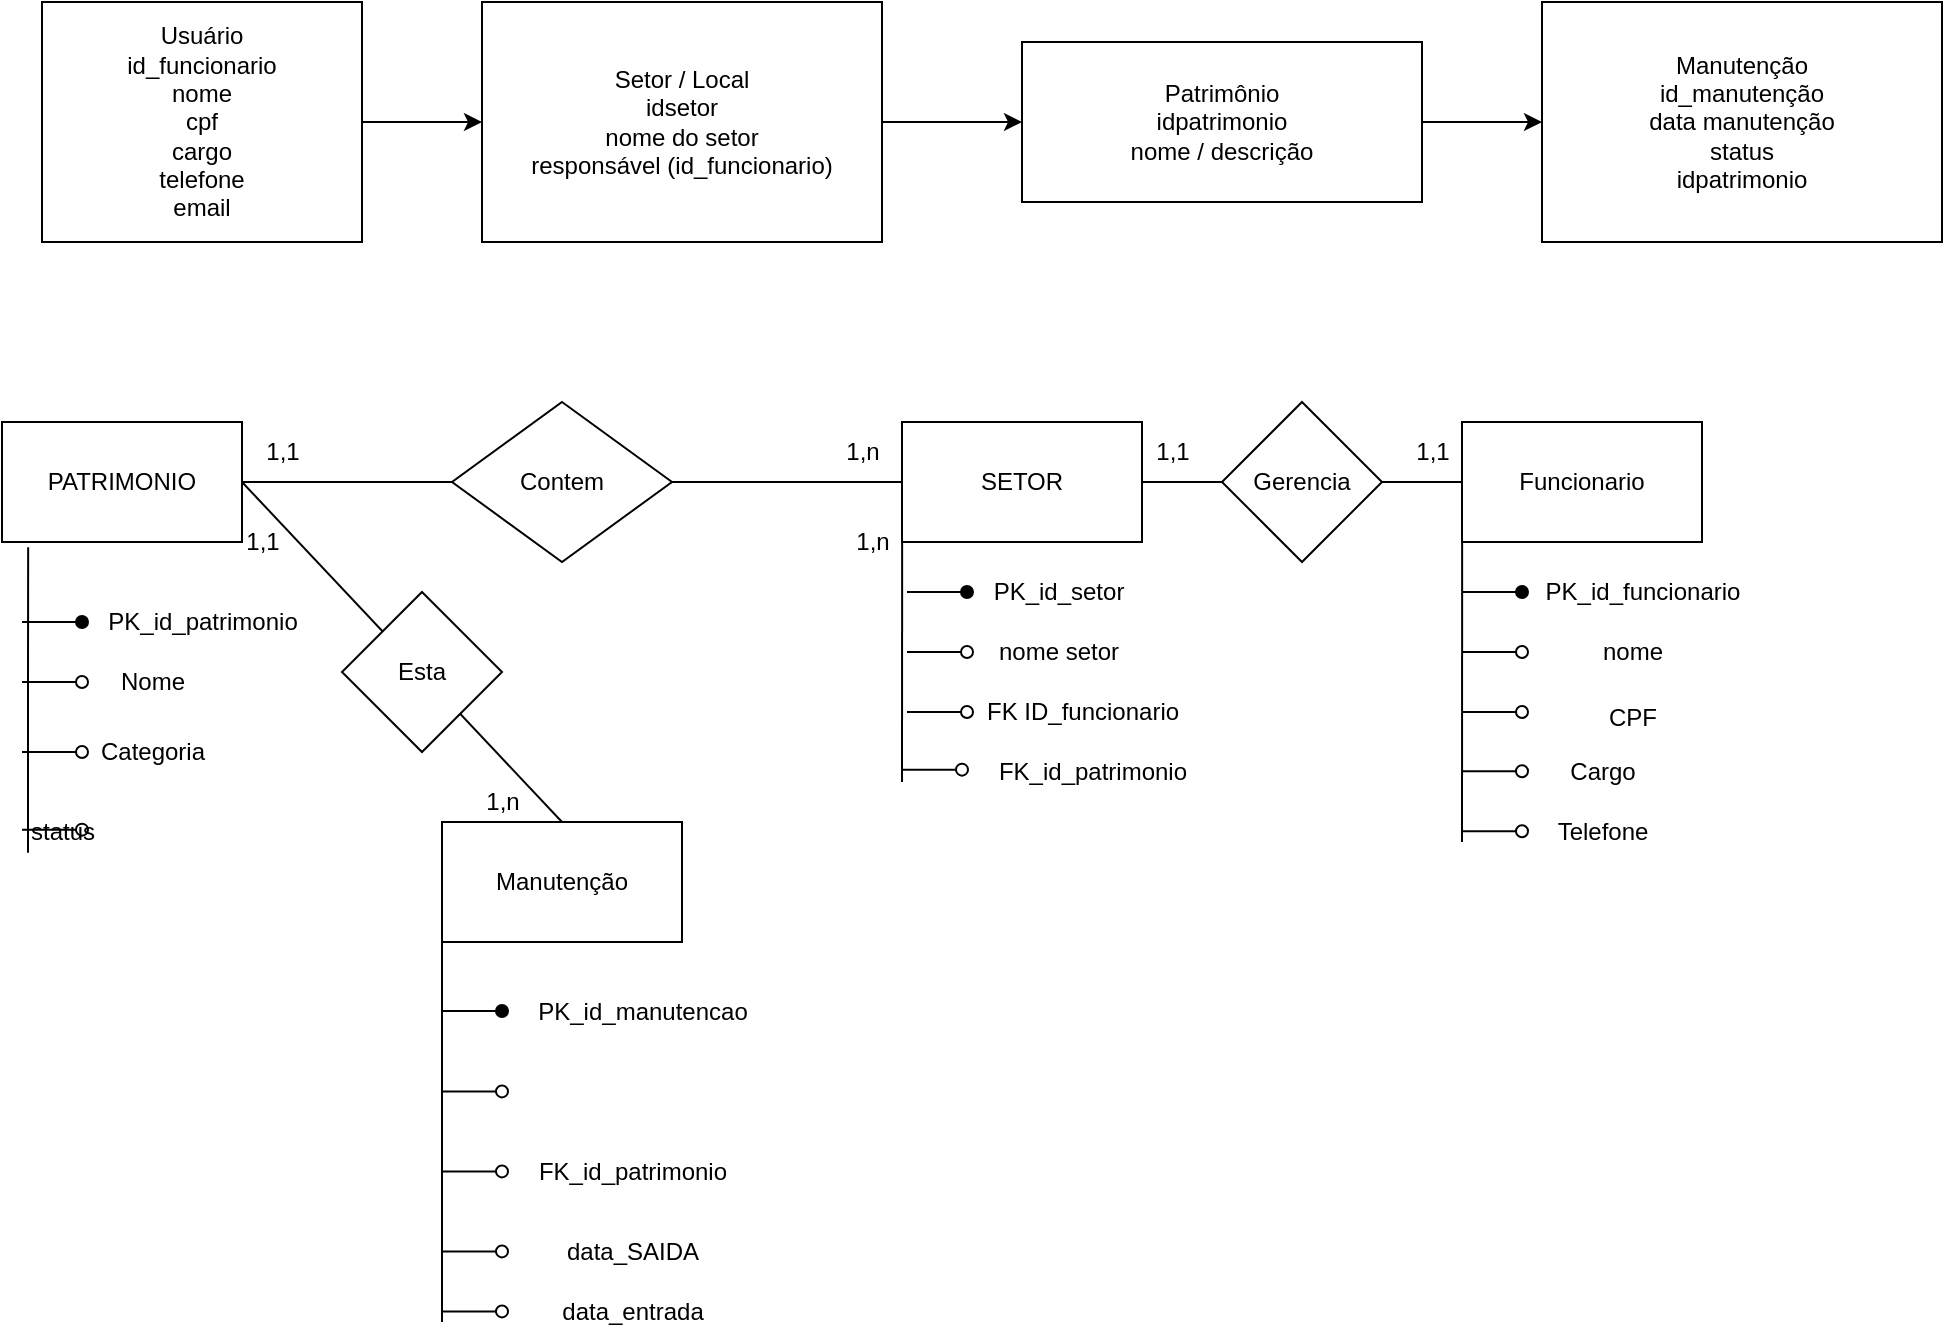 <mxfile>
    <diagram id="lS9z6ADfy6HLij0DKCUR" name="Patrimonio">
        <mxGraphModel dx="806" dy="599" grid="1" gridSize="10" guides="1" tooltips="1" connect="1" arrows="1" fold="1" page="1" pageScale="1" pageWidth="850" pageHeight="1100" math="0" shadow="0">
            <root>
                <mxCell id="0"/>
                <mxCell id="1" parent="0"/>
                <mxCell id="2" value="Usuário&#10;id_funcionario&#10;nome&#10;cpf&#10;cargo&#10;telefone&#10;email" style="shape=rectangle;whiteSpace=wrap;html=1;" parent="1" vertex="1">
                    <mxGeometry x="20" y="40" width="160" height="120" as="geometry"/>
                </mxCell>
                <mxCell id="3" value="Setor / Local&#10;idsetor&#10;nome do setor&#10;responsável (id_funcionario)" style="shape=rectangle;whiteSpace=wrap;html=1;" parent="1" vertex="1">
                    <mxGeometry x="240" y="40" width="200" height="120" as="geometry"/>
                </mxCell>
                <mxCell id="4" value="Patrimônio&#10;idpatrimonio&#10;nome / descrição" style="shape=rectangle;whiteSpace=wrap;html=1;" parent="1" vertex="1">
                    <mxGeometry x="510" y="60" width="200" height="80" as="geometry"/>
                </mxCell>
                <mxCell id="5" value="Manutenção&#10;id_manutenção&#10;data manutenção&#10;status&#10;idpatrimonio" style="shape=rectangle;whiteSpace=wrap;html=1;" parent="1" vertex="1">
                    <mxGeometry x="770" y="40" width="200" height="120" as="geometry"/>
                </mxCell>
                <mxCell id="6" style="edgeStyle=orthogonalEdgeStyle;rounded=0;orthogonalLoop=1;jettySize=auto;html=1;" parent="1" source="2" target="3" edge="1">
                    <mxGeometry relative="1" as="geometry"/>
                </mxCell>
                <mxCell id="7" style="edgeStyle=orthogonalEdgeStyle;rounded=0;orthogonalLoop=1;jettySize=auto;html=1;" parent="1" source="3" target="4" edge="1">
                    <mxGeometry relative="1" as="geometry"/>
                </mxCell>
                <mxCell id="8" style="edgeStyle=orthogonalEdgeStyle;rounded=0;orthogonalLoop=1;jettySize=auto;html=1;" parent="1" source="4" target="5" edge="1">
                    <mxGeometry relative="1" as="geometry"/>
                </mxCell>
                <mxCell id="16" value="SETOR" style="rounded=0;whiteSpace=wrap;html=1;" parent="1" vertex="1">
                    <mxGeometry x="450" y="250" width="120" height="60" as="geometry"/>
                </mxCell>
                <mxCell id="30" value="" style="endArrow=none;html=1;exitX=1;exitY=0.5;exitDx=0;exitDy=0;entryX=0;entryY=0.5;entryDx=0;entryDy=0;startArrow=none;" parent="1" source="31" target="16" edge="1">
                    <mxGeometry width="50" height="50" relative="1" as="geometry">
                        <mxPoint x="270" y="380" as="sourcePoint"/>
                        <mxPoint x="320" y="330" as="targetPoint"/>
                        <Array as="points"/>
                    </mxGeometry>
                </mxCell>
                <mxCell id="32" value="" style="endArrow=none;html=1;exitX=1;exitY=0.5;exitDx=0;exitDy=0;entryX=0;entryY=0.5;entryDx=0;entryDy=0;" parent="1" source="9" target="31" edge="1">
                    <mxGeometry width="50" height="50" relative="1" as="geometry">
                        <mxPoint x="160" y="280" as="sourcePoint"/>
                        <mxPoint x="390" y="280" as="targetPoint"/>
                    </mxGeometry>
                </mxCell>
                <mxCell id="31" value="Contem" style="rhombus;whiteSpace=wrap;html=1;" parent="1" vertex="1">
                    <mxGeometry x="225" y="240" width="110" height="80" as="geometry"/>
                </mxCell>
                <mxCell id="35" value="Funcionario" style="rounded=0;whiteSpace=wrap;html=1;" parent="1" vertex="1">
                    <mxGeometry x="730" y="250" width="120" height="60" as="geometry"/>
                </mxCell>
                <mxCell id="36" value="" style="endArrow=none;html=1;entryX=0;entryY=0.5;entryDx=0;entryDy=0;exitX=1;exitY=0.5;exitDx=0;exitDy=0;" parent="1" source="16" target="35" edge="1">
                    <mxGeometry width="50" height="50" relative="1" as="geometry">
                        <mxPoint x="530" y="380" as="sourcePoint"/>
                        <mxPoint x="580" y="330" as="targetPoint"/>
                    </mxGeometry>
                </mxCell>
                <mxCell id="37" value="Gerencia" style="rhombus;whiteSpace=wrap;html=1;" parent="1" vertex="1">
                    <mxGeometry x="610" y="240" width="80" height="80" as="geometry"/>
                </mxCell>
                <mxCell id="40" value="" style="endArrow=none;html=1;entryX=0.109;entryY=1.044;entryDx=0;entryDy=0;entryPerimeter=0;" parent="1" edge="1">
                    <mxGeometry width="50" height="50" relative="1" as="geometry">
                        <mxPoint x="730" y="460" as="sourcePoint"/>
                        <mxPoint x="730.08" y="310.0" as="targetPoint"/>
                    </mxGeometry>
                </mxCell>
                <mxCell id="41" value="&lt;br&gt;CPF" style="text;html=1;align=center;verticalAlign=middle;resizable=0;points=[];autosize=1;strokeColor=none;fillColor=none;container=0;" parent="1" vertex="1">
                    <mxGeometry x="790" y="370" width="50" height="40" as="geometry"/>
                </mxCell>
                <mxCell id="43" value="" style="endArrow=none;html=1;startArrow=oval;startFill=1;" parent="1" edge="1">
                    <mxGeometry width="50" height="50" relative="1" as="geometry">
                        <mxPoint x="760" y="335" as="sourcePoint"/>
                        <mxPoint x="730" y="335" as="targetPoint"/>
                    </mxGeometry>
                </mxCell>
                <mxCell id="44" value="PK_id_funcionario" style="text;html=1;align=center;verticalAlign=middle;resizable=0;points=[];autosize=1;strokeColor=none;fillColor=none;container=0;" parent="1" vertex="1">
                    <mxGeometry x="760" y="320" width="120" height="30" as="geometry"/>
                </mxCell>
                <mxCell id="45" value="" style="endArrow=none;html=1;startArrow=oval;startFill=0;" parent="1" edge="1">
                    <mxGeometry width="50" height="50" relative="1" as="geometry">
                        <mxPoint x="760" y="395" as="sourcePoint"/>
                        <mxPoint x="730" y="395" as="targetPoint"/>
                    </mxGeometry>
                </mxCell>
                <mxCell id="46" value="" style="endArrow=none;html=1;startArrow=oval;startFill=0;" parent="1" edge="1">
                    <mxGeometry width="50" height="50" relative="1" as="geometry">
                        <mxPoint x="760" y="365" as="sourcePoint"/>
                        <mxPoint x="730" y="365" as="targetPoint"/>
                    </mxGeometry>
                </mxCell>
                <mxCell id="47" value="nome" style="text;html=1;align=center;verticalAlign=middle;resizable=0;points=[];autosize=1;strokeColor=none;fillColor=none;container=0;" parent="1" vertex="1">
                    <mxGeometry x="790" y="350" width="50" height="30" as="geometry"/>
                </mxCell>
                <mxCell id="9" value="PATRIMONIO" style="rounded=0;whiteSpace=wrap;html=1;container=0;" parent="1" vertex="1">
                    <mxGeometry y="250" width="120" height="60" as="geometry"/>
                </mxCell>
                <mxCell id="10" value="" style="endArrow=none;html=1;entryX=0.109;entryY=1.044;entryDx=0;entryDy=0;entryPerimeter=0;" parent="1" target="9" edge="1">
                    <mxGeometry width="50" height="50" relative="1" as="geometry">
                        <mxPoint x="13" y="380" as="sourcePoint"/>
                        <mxPoint x="360" y="300" as="targetPoint"/>
                        <Array as="points">
                            <mxPoint x="13" y="470"/>
                            <mxPoint x="13" y="380"/>
                        </Array>
                    </mxGeometry>
                </mxCell>
                <mxCell id="11" value="" style="endArrow=none;html=1;startArrow=oval;startFill=1;" parent="1" edge="1">
                    <mxGeometry width="50" height="50" relative="1" as="geometry">
                        <mxPoint x="40" y="350" as="sourcePoint"/>
                        <mxPoint x="10" y="350" as="targetPoint"/>
                    </mxGeometry>
                </mxCell>
                <mxCell id="12" value="PK_id_patrimonio" style="text;html=1;align=center;verticalAlign=middle;resizable=0;points=[];autosize=1;strokeColor=none;fillColor=none;container=0;" parent="1" vertex="1">
                    <mxGeometry x="40" y="335" width="120" height="30" as="geometry"/>
                </mxCell>
                <mxCell id="13" value="Nome" style="text;html=1;align=center;verticalAlign=middle;resizable=0;points=[];autosize=1;strokeColor=none;fillColor=none;container=0;" parent="1" vertex="1">
                    <mxGeometry x="45" y="365" width="60" height="30" as="geometry"/>
                </mxCell>
                <mxCell id="14" value="" style="endArrow=none;html=1;startArrow=oval;startFill=0;" parent="1" edge="1">
                    <mxGeometry width="50" height="50" relative="1" as="geometry">
                        <mxPoint x="40" y="380" as="sourcePoint"/>
                        <mxPoint x="10" y="380" as="targetPoint"/>
                    </mxGeometry>
                </mxCell>
                <mxCell id="20" value="" style="endArrow=none;html=1;startArrow=oval;startFill=0;" parent="1" edge="1">
                    <mxGeometry width="50" height="50" relative="1" as="geometry">
                        <mxPoint x="250" y="664.71" as="sourcePoint"/>
                        <mxPoint x="220" y="664.71" as="targetPoint"/>
                    </mxGeometry>
                </mxCell>
                <mxCell id="21" value="" style="endArrow=none;html=1;startArrow=oval;startFill=0;" parent="1" edge="1">
                    <mxGeometry width="50" height="50" relative="1" as="geometry">
                        <mxPoint x="250" y="624.71" as="sourcePoint"/>
                        <mxPoint x="220" y="624.71" as="targetPoint"/>
                    </mxGeometry>
                </mxCell>
                <mxCell id="22" value="" style="endArrow=none;html=1;startArrow=oval;startFill=0;" parent="1" edge="1">
                    <mxGeometry width="50" height="50" relative="1" as="geometry">
                        <mxPoint x="250" y="584.71" as="sourcePoint"/>
                        <mxPoint x="220" y="584.71" as="targetPoint"/>
                    </mxGeometry>
                </mxCell>
                <mxCell id="23" value="" style="endArrow=none;html=1;startArrow=oval;startFill=1;" parent="1" edge="1">
                    <mxGeometry width="50" height="50" relative="1" as="geometry">
                        <mxPoint x="250" y="544.5" as="sourcePoint"/>
                        <mxPoint x="220" y="544.5" as="targetPoint"/>
                    </mxGeometry>
                </mxCell>
                <mxCell id="25" value="" style="endArrow=none;html=1;startArrow=oval;startFill=0;" parent="1" edge="1">
                    <mxGeometry width="50" height="50" relative="1" as="geometry">
                        <mxPoint x="760" y="424.66" as="sourcePoint"/>
                        <mxPoint x="730" y="424.66" as="targetPoint"/>
                    </mxGeometry>
                </mxCell>
                <mxCell id="48" value="Cargo" style="text;html=1;align=center;verticalAlign=middle;resizable=0;points=[];autosize=1;strokeColor=none;fillColor=none;" parent="1" vertex="1">
                    <mxGeometry x="770" y="410" width="60" height="30" as="geometry"/>
                </mxCell>
                <mxCell id="49" value="" style="endArrow=none;html=1;startArrow=oval;startFill=0;" parent="1" edge="1">
                    <mxGeometry width="50" height="50" relative="1" as="geometry">
                        <mxPoint x="760" y="454.66" as="sourcePoint"/>
                        <mxPoint x="730" y="454.66" as="targetPoint"/>
                    </mxGeometry>
                </mxCell>
                <mxCell id="50" value="Telefone" style="text;html=1;align=center;verticalAlign=middle;resizable=0;points=[];autosize=1;strokeColor=none;fillColor=none;" parent="1" vertex="1">
                    <mxGeometry x="765" y="440" width="70" height="30" as="geometry"/>
                </mxCell>
                <mxCell id="51" value="Manutenção" style="rounded=0;whiteSpace=wrap;html=1;" parent="1" vertex="1">
                    <mxGeometry x="220" y="450" width="120" height="60" as="geometry"/>
                </mxCell>
                <mxCell id="53" value="" style="endArrow=none;html=1;entryX=1;entryY=0.5;entryDx=0;entryDy=0;exitX=0.5;exitY=0;exitDx=0;exitDy=0;" parent="1" source="51" target="9" edge="1">
                    <mxGeometry width="50" height="50" relative="1" as="geometry">
                        <mxPoint x="180" y="420" as="sourcePoint"/>
                        <mxPoint x="230" y="370" as="targetPoint"/>
                    </mxGeometry>
                </mxCell>
                <mxCell id="55" value="Esta" style="rhombus;whiteSpace=wrap;html=1;" parent="1" vertex="1">
                    <mxGeometry x="170" y="335" width="80" height="80" as="geometry"/>
                </mxCell>
                <mxCell id="58" value="" style="endArrow=none;html=1;exitX=0;exitY=1;exitDx=0;exitDy=0;" parent="1" source="51" edge="1">
                    <mxGeometry width="50" height="50" relative="1" as="geometry">
                        <mxPoint x="320" y="420" as="sourcePoint"/>
                        <mxPoint x="220" y="700" as="targetPoint"/>
                    </mxGeometry>
                </mxCell>
                <mxCell id="59" value="PK_id_manutencao" style="text;html=1;align=center;verticalAlign=middle;resizable=0;points=[];autosize=1;strokeColor=none;fillColor=none;" parent="1" vertex="1">
                    <mxGeometry x="255" y="530" width="130" height="30" as="geometry"/>
                </mxCell>
                <mxCell id="60" value="data_SAIDA" style="text;html=1;align=center;verticalAlign=middle;resizable=0;points=[];autosize=1;strokeColor=none;fillColor=none;" parent="1" vertex="1">
                    <mxGeometry x="270" y="650" width="90" height="30" as="geometry"/>
                </mxCell>
                <mxCell id="17" value="" style="endArrow=none;html=1;entryX=0.109;entryY=1.044;entryDx=0;entryDy=0;entryPerimeter=0;" parent="1" edge="1">
                    <mxGeometry width="50" height="50" relative="1" as="geometry">
                        <mxPoint x="450" y="430" as="sourcePoint"/>
                        <mxPoint x="450.08" y="310.0" as="targetPoint"/>
                    </mxGeometry>
                </mxCell>
                <mxCell id="29" value="FK ID_funcionario" style="text;html=1;align=center;verticalAlign=middle;resizable=0;points=[];autosize=1;strokeColor=none;fillColor=none;" parent="1" vertex="1">
                    <mxGeometry x="480" y="380" width="120" height="30" as="geometry"/>
                </mxCell>
                <mxCell id="18" value="" style="endArrow=none;html=1;startArrow=oval;startFill=1;" parent="1" edge="1">
                    <mxGeometry width="50" height="50" relative="1" as="geometry">
                        <mxPoint x="482.5" y="335" as="sourcePoint"/>
                        <mxPoint x="452.5" y="335" as="targetPoint"/>
                    </mxGeometry>
                </mxCell>
                <mxCell id="19" value="PK_id_setor" style="text;html=1;align=center;verticalAlign=middle;resizable=0;points=[];autosize=1;strokeColor=none;fillColor=none;" parent="1" vertex="1">
                    <mxGeometry x="482.5" y="320" width="90" height="30" as="geometry"/>
                </mxCell>
                <mxCell id="26" value="" style="endArrow=none;html=1;startArrow=oval;startFill=0;" parent="1" edge="1">
                    <mxGeometry width="50" height="50" relative="1" as="geometry">
                        <mxPoint x="482.5" y="395" as="sourcePoint"/>
                        <mxPoint x="452.5" y="395" as="targetPoint"/>
                    </mxGeometry>
                </mxCell>
                <mxCell id="27" value="" style="endArrow=none;html=1;startArrow=oval;startFill=0;" parent="1" edge="1">
                    <mxGeometry width="50" height="50" relative="1" as="geometry">
                        <mxPoint x="482.5" y="365" as="sourcePoint"/>
                        <mxPoint x="452.5" y="365" as="targetPoint"/>
                    </mxGeometry>
                </mxCell>
                <mxCell id="28" value="nome setor" style="text;html=1;align=center;verticalAlign=middle;resizable=0;points=[];autosize=1;strokeColor=none;fillColor=none;" parent="1" vertex="1">
                    <mxGeometry x="487.5" y="350" width="80" height="30" as="geometry"/>
                </mxCell>
                <mxCell id="63" value="FK_id_patrimonio" style="text;html=1;align=center;verticalAlign=middle;resizable=0;points=[];autosize=1;strokeColor=none;fillColor=none;" parent="1" vertex="1">
                    <mxGeometry x="255" y="610" width="120" height="30" as="geometry"/>
                </mxCell>
                <mxCell id="65" value="" style="endArrow=none;html=1;startArrow=oval;startFill=0;" parent="1" edge="1">
                    <mxGeometry width="50" height="50" relative="1" as="geometry">
                        <mxPoint x="250" y="694.71" as="sourcePoint"/>
                        <mxPoint x="220" y="694.71" as="targetPoint"/>
                    </mxGeometry>
                </mxCell>
                <mxCell id="66" value="Categoria" style="text;html=1;align=center;verticalAlign=middle;resizable=0;points=[];autosize=1;strokeColor=none;fillColor=none;container=0;" parent="1" vertex="1">
                    <mxGeometry x="35" y="400" width="80" height="30" as="geometry"/>
                </mxCell>
                <mxCell id="67" value="" style="endArrow=none;html=1;startArrow=oval;startFill=0;" parent="1" edge="1">
                    <mxGeometry width="50" height="50" relative="1" as="geometry">
                        <mxPoint x="40" y="415" as="sourcePoint"/>
                        <mxPoint x="10" y="415" as="targetPoint"/>
                    </mxGeometry>
                </mxCell>
                <mxCell id="68" value="1,1" style="text;html=1;align=center;verticalAlign=middle;resizable=0;points=[];autosize=1;strokeColor=none;fillColor=none;" parent="1" vertex="1">
                    <mxGeometry x="120" y="250" width="40" height="30" as="geometry"/>
                </mxCell>
                <mxCell id="69" value="1,n" style="text;html=1;align=center;verticalAlign=middle;resizable=0;points=[];autosize=1;strokeColor=none;fillColor=none;" parent="1" vertex="1">
                    <mxGeometry x="410" y="250" width="40" height="30" as="geometry"/>
                </mxCell>
                <mxCell id="70" value="1,1&lt;br&gt;" style="text;html=1;align=center;verticalAlign=middle;resizable=0;points=[];autosize=1;strokeColor=none;fillColor=none;" parent="1" vertex="1">
                    <mxGeometry x="110" y="295" width="40" height="30" as="geometry"/>
                </mxCell>
                <mxCell id="71" value="1,n" style="text;html=1;align=center;verticalAlign=middle;resizable=0;points=[];autosize=1;strokeColor=none;fillColor=none;" parent="1" vertex="1">
                    <mxGeometry x="230" y="425" width="40" height="30" as="geometry"/>
                </mxCell>
                <mxCell id="72" value="1,n" style="text;html=1;align=center;verticalAlign=middle;resizable=0;points=[];autosize=1;strokeColor=none;fillColor=none;" parent="1" vertex="1">
                    <mxGeometry x="415" y="295" width="40" height="30" as="geometry"/>
                </mxCell>
                <mxCell id="74" value="1,1" style="text;html=1;align=center;verticalAlign=middle;resizable=0;points=[];autosize=1;strokeColor=none;fillColor=none;" parent="1" vertex="1">
                    <mxGeometry x="565" y="250" width="40" height="30" as="geometry"/>
                </mxCell>
                <mxCell id="75" value="1,1" style="text;html=1;align=center;verticalAlign=middle;resizable=0;points=[];autosize=1;strokeColor=none;fillColor=none;" parent="1" vertex="1">
                    <mxGeometry x="695" y="250" width="40" height="30" as="geometry"/>
                </mxCell>
                <mxCell id="76" value="" style="endArrow=none;html=1;startArrow=oval;startFill=0;" parent="1" edge="1">
                    <mxGeometry width="50" height="50" relative="1" as="geometry">
                        <mxPoint x="40" y="453.82" as="sourcePoint"/>
                        <mxPoint x="10" y="453.82" as="targetPoint"/>
                    </mxGeometry>
                </mxCell>
                <mxCell id="77" value="status" style="text;html=1;align=center;verticalAlign=middle;resizable=0;points=[];autosize=1;strokeColor=none;fillColor=none;" parent="1" vertex="1">
                    <mxGeometry y="440" width="60" height="30" as="geometry"/>
                </mxCell>
                <mxCell id="78" value="FK_id_patrimonio" style="text;html=1;align=center;verticalAlign=middle;resizable=0;points=[];autosize=1;strokeColor=none;fillColor=none;container=0;" parent="1" vertex="1">
                    <mxGeometry x="485" y="410" width="120" height="30" as="geometry"/>
                </mxCell>
                <mxCell id="79" value="" style="endArrow=none;html=1;startArrow=oval;startFill=0;" parent="1" edge="1">
                    <mxGeometry width="50" height="50" relative="1" as="geometry">
                        <mxPoint x="480.0" y="423.82" as="sourcePoint"/>
                        <mxPoint x="450.0" y="423.82" as="targetPoint"/>
                    </mxGeometry>
                </mxCell>
                <mxCell id="80" value="data_entrada" style="text;html=1;align=center;verticalAlign=middle;resizable=0;points=[];autosize=1;strokeColor=none;fillColor=none;" parent="1" vertex="1">
                    <mxGeometry x="270" y="680" width="90" height="30" as="geometry"/>
                </mxCell>
            </root>
        </mxGraphModel>
    </diagram>
</mxfile>